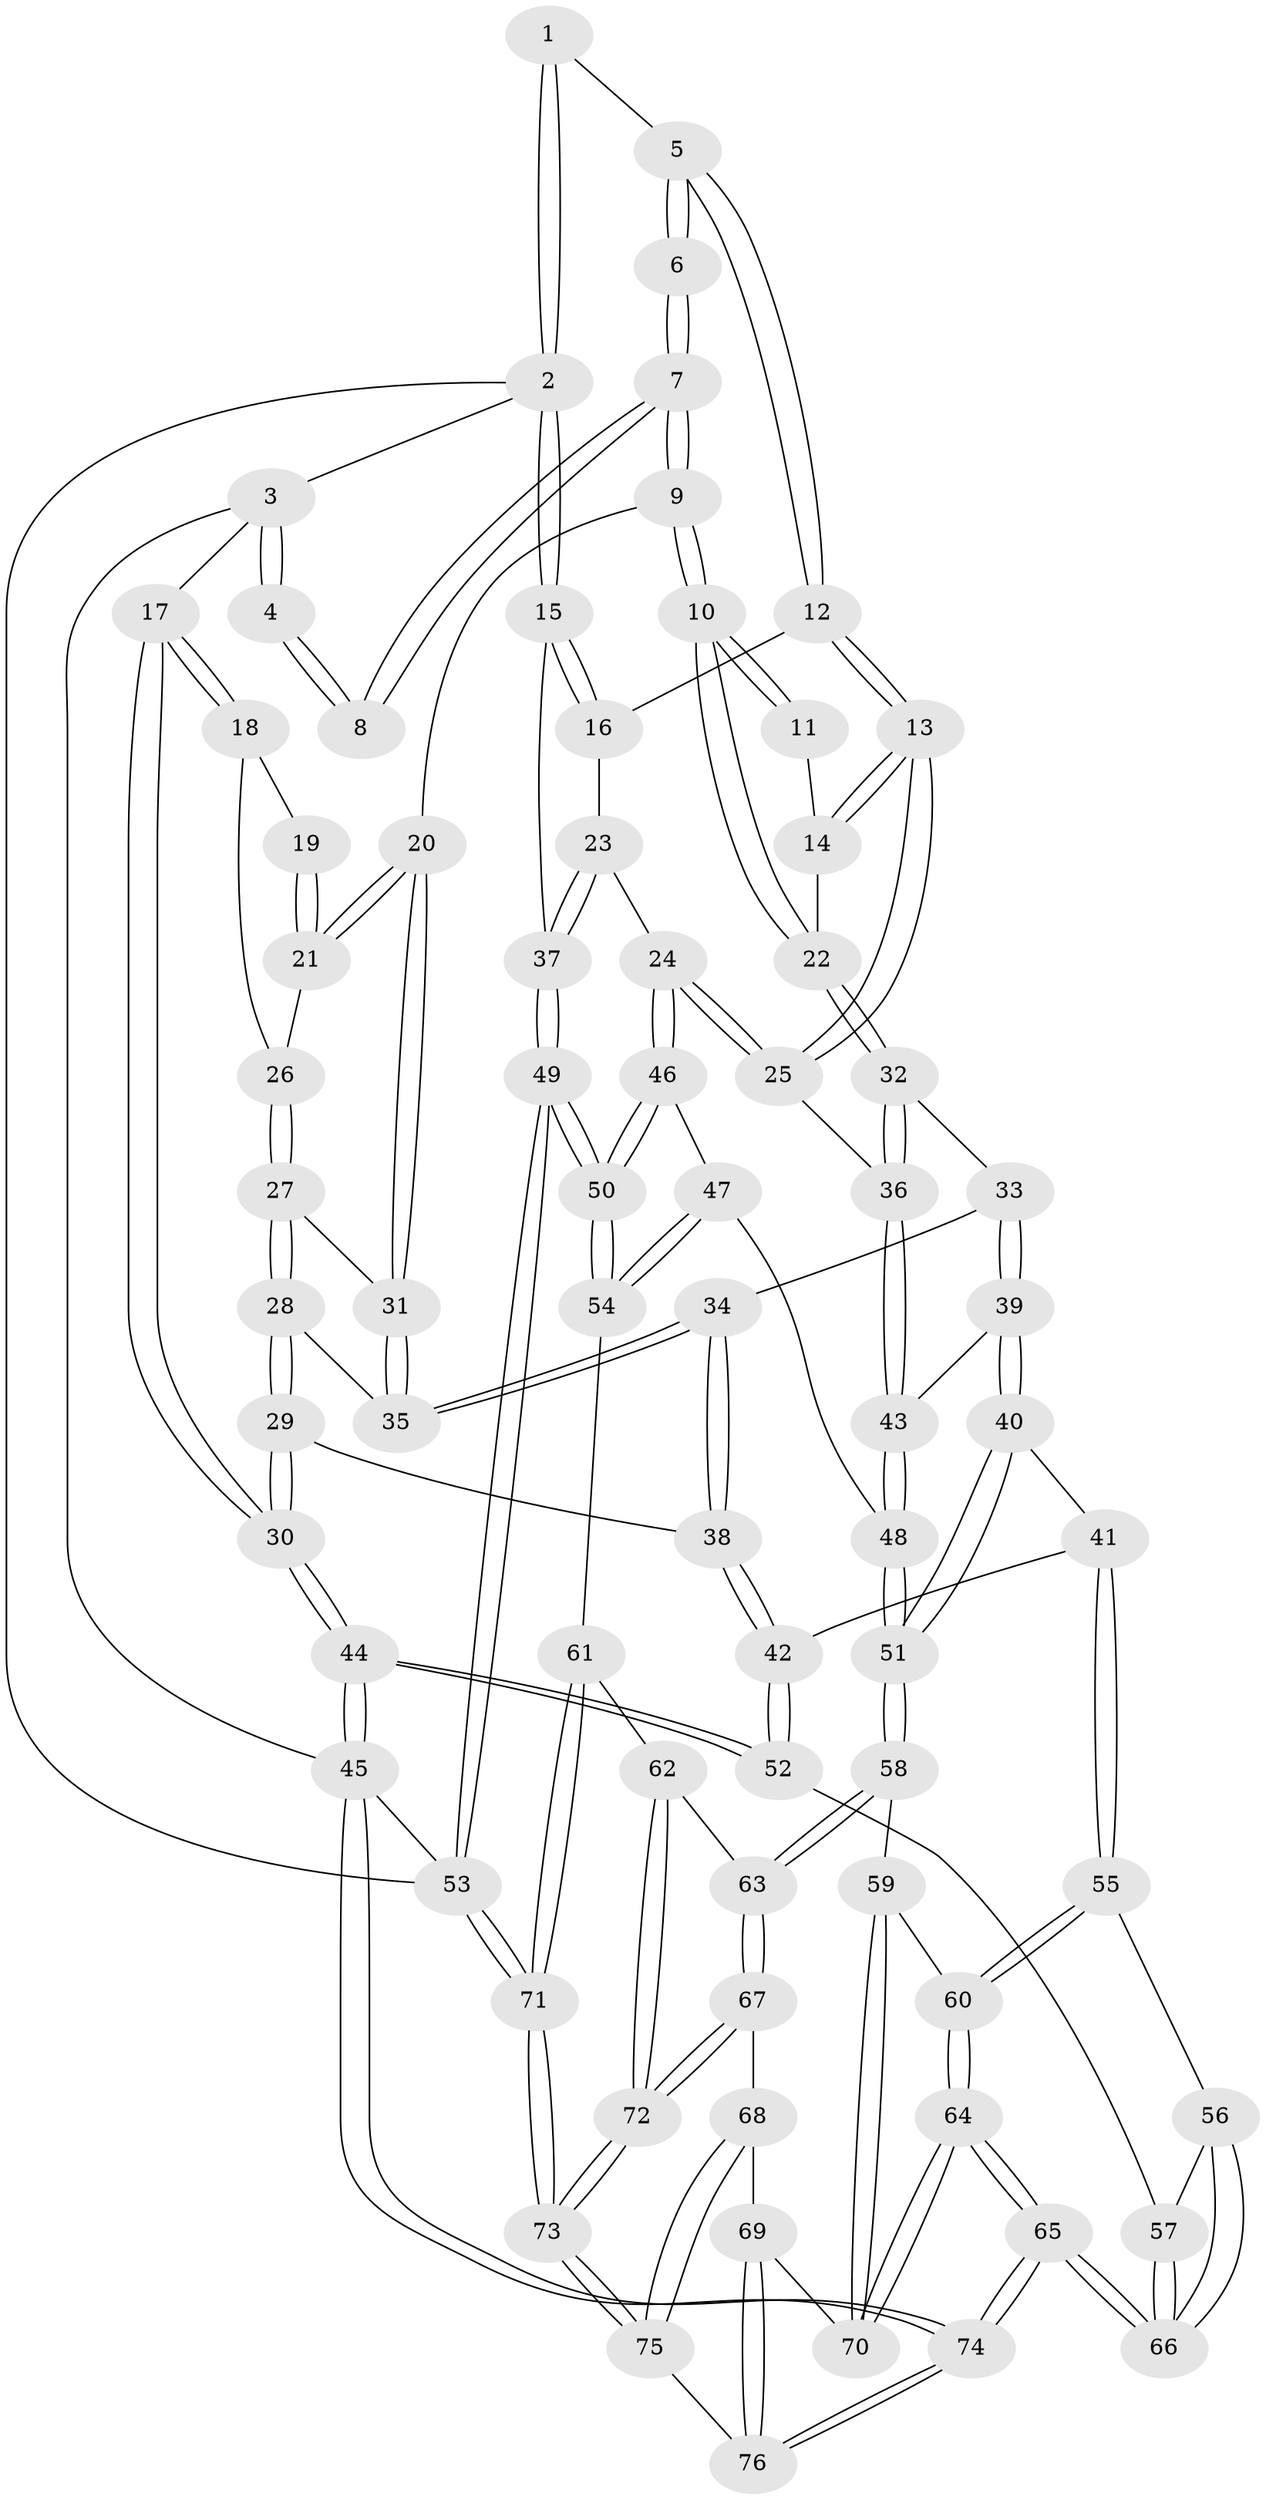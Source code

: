 // Generated by graph-tools (version 1.1) at 2025/16/03/09/25 04:16:45]
// undirected, 76 vertices, 187 edges
graph export_dot {
graph [start="1"]
  node [color=gray90,style=filled];
  1 [pos="+0.7317191130579902+0"];
  2 [pos="+1+0"];
  3 [pos="+0+0"];
  4 [pos="+0.24800098879800545+0"];
  5 [pos="+0.7134899343584358+0"];
  6 [pos="+0.6830954650990544+0"];
  7 [pos="+0.3806408948606403+0.13044736803809287"];
  8 [pos="+0.3262663642704593+0.07186769037090175"];
  9 [pos="+0.3892825024579245+0.18396574964774737"];
  10 [pos="+0.45260913084445453+0.23633470207550827"];
  11 [pos="+0.6333206914816726+0.025531377694719293"];
  12 [pos="+0.7520949495971819+0.03219763924802819"];
  13 [pos="+0.701329327268966+0.3092832834311568"];
  14 [pos="+0.5939006968578989+0.17976241865740597"];
  15 [pos="+1+0"];
  16 [pos="+0.8908835737025163+0.19532620622906205"];
  17 [pos="+0+0"];
  18 [pos="+0.08640131198323817+0.14122343648096838"];
  19 [pos="+0.2141623985853937+0.12219629712828228"];
  20 [pos="+0.2882992536076509+0.2530359578162699"];
  21 [pos="+0.27080202771659284+0.2398931168088899"];
  22 [pos="+0.4646461168972136+0.25161605015518507"];
  23 [pos="+0.9190109622716923+0.32454886370353514"];
  24 [pos="+0.8150121497635924+0.4009745620513703"];
  25 [pos="+0.7047501544734892+0.3695824349631963"];
  26 [pos="+0.096246137167388+0.1618325949054891"];
  27 [pos="+0.10994222365564485+0.23687061654957325"];
  28 [pos="+0.055997582382551786+0.38491570508512035"];
  29 [pos="+0+0.47403440656083556"];
  30 [pos="+0+0.5125402934542692"];
  31 [pos="+0.25085274055714424+0.3360925238284222"];
  32 [pos="+0.49409233920749446+0.32735681022190866"];
  33 [pos="+0.35346919590142234+0.42452156960288145"];
  34 [pos="+0.26135670623637497+0.4037847673189669"];
  35 [pos="+0.25100299037782864+0.3882253791144977"];
  36 [pos="+0.6221324441309912+0.39917790339150855"];
  37 [pos="+1+0.30930732022253904"];
  38 [pos="+0.2192196651726061+0.5072612048030972"];
  39 [pos="+0.3674255291618879+0.45736896925365356"];
  40 [pos="+0.40531219455951645+0.6435196074651484"];
  41 [pos="+0.2625199945427351+0.6532785963298634"];
  42 [pos="+0.23182210870026704+0.6370618065549231"];
  43 [pos="+0.580480075110037+0.5102918247115097"];
  44 [pos="+0+0.6782394986050673"];
  45 [pos="+0+1"];
  46 [pos="+0.8473348256369121+0.5062117082730205"];
  47 [pos="+0.6959881112481113+0.6416541955988103"];
  48 [pos="+0.5493494121002171+0.6456841870306299"];
  49 [pos="+1+0.7767796918650858"];
  50 [pos="+1+0.73544509443891"];
  51 [pos="+0.5108966135497428+0.6894114647250539"];
  52 [pos="+0+0.7050701229703111"];
  53 [pos="+1+1"];
  54 [pos="+0.8593469602285984+0.7768727807014696"];
  55 [pos="+0.2511564797472514+0.8031606827348998"];
  56 [pos="+0.18876213939319006+0.8276523927738172"];
  57 [pos="+0.015761040111009282+0.7937585852576581"];
  58 [pos="+0.5118112540944104+0.6967867208079593"];
  59 [pos="+0.464387151328458+0.7692061799899829"];
  60 [pos="+0.31546508753784264+0.8648223417055168"];
  61 [pos="+0.791752300787451+0.8228642428184674"];
  62 [pos="+0.6908222006274038+0.8468112784908423"];
  63 [pos="+0.59918483394831+0.7974627664399198"];
  64 [pos="+0.3070284345887603+0.9725006659389717"];
  65 [pos="+0.22778433932315914+1"];
  66 [pos="+0.20922393869279496+1"];
  67 [pos="+0.5492508893133983+0.9400681130281414"];
  68 [pos="+0.5158129192089338+0.9486862629907183"];
  69 [pos="+0.4876943865131876+0.9508705775267102"];
  70 [pos="+0.4571100066175111+0.9058850380816225"];
  71 [pos="+0.8621198983530375+1"];
  72 [pos="+0.6711940793628651+1"];
  73 [pos="+0.7205315390702249+1"];
  74 [pos="+0.22874630759233738+1"];
  75 [pos="+0.6146436699181677+1"];
  76 [pos="+0.35539656321341584+1"];
  1 -- 2;
  1 -- 2;
  1 -- 5;
  2 -- 3;
  2 -- 15;
  2 -- 15;
  2 -- 53;
  3 -- 4;
  3 -- 4;
  3 -- 17;
  3 -- 45;
  4 -- 8;
  4 -- 8;
  5 -- 6;
  5 -- 6;
  5 -- 12;
  5 -- 12;
  6 -- 7;
  6 -- 7;
  7 -- 8;
  7 -- 8;
  7 -- 9;
  7 -- 9;
  9 -- 10;
  9 -- 10;
  9 -- 20;
  10 -- 11;
  10 -- 11;
  10 -- 22;
  10 -- 22;
  11 -- 14;
  12 -- 13;
  12 -- 13;
  12 -- 16;
  13 -- 14;
  13 -- 14;
  13 -- 25;
  13 -- 25;
  14 -- 22;
  15 -- 16;
  15 -- 16;
  15 -- 37;
  16 -- 23;
  17 -- 18;
  17 -- 18;
  17 -- 30;
  17 -- 30;
  18 -- 19;
  18 -- 26;
  19 -- 21;
  19 -- 21;
  20 -- 21;
  20 -- 21;
  20 -- 31;
  20 -- 31;
  21 -- 26;
  22 -- 32;
  22 -- 32;
  23 -- 24;
  23 -- 37;
  23 -- 37;
  24 -- 25;
  24 -- 25;
  24 -- 46;
  24 -- 46;
  25 -- 36;
  26 -- 27;
  26 -- 27;
  27 -- 28;
  27 -- 28;
  27 -- 31;
  28 -- 29;
  28 -- 29;
  28 -- 35;
  29 -- 30;
  29 -- 30;
  29 -- 38;
  30 -- 44;
  30 -- 44;
  31 -- 35;
  31 -- 35;
  32 -- 33;
  32 -- 36;
  32 -- 36;
  33 -- 34;
  33 -- 39;
  33 -- 39;
  34 -- 35;
  34 -- 35;
  34 -- 38;
  34 -- 38;
  36 -- 43;
  36 -- 43;
  37 -- 49;
  37 -- 49;
  38 -- 42;
  38 -- 42;
  39 -- 40;
  39 -- 40;
  39 -- 43;
  40 -- 41;
  40 -- 51;
  40 -- 51;
  41 -- 42;
  41 -- 55;
  41 -- 55;
  42 -- 52;
  42 -- 52;
  43 -- 48;
  43 -- 48;
  44 -- 45;
  44 -- 45;
  44 -- 52;
  44 -- 52;
  45 -- 74;
  45 -- 74;
  45 -- 53;
  46 -- 47;
  46 -- 50;
  46 -- 50;
  47 -- 48;
  47 -- 54;
  47 -- 54;
  48 -- 51;
  48 -- 51;
  49 -- 50;
  49 -- 50;
  49 -- 53;
  49 -- 53;
  50 -- 54;
  50 -- 54;
  51 -- 58;
  51 -- 58;
  52 -- 57;
  53 -- 71;
  53 -- 71;
  54 -- 61;
  55 -- 56;
  55 -- 60;
  55 -- 60;
  56 -- 57;
  56 -- 66;
  56 -- 66;
  57 -- 66;
  57 -- 66;
  58 -- 59;
  58 -- 63;
  58 -- 63;
  59 -- 60;
  59 -- 70;
  59 -- 70;
  60 -- 64;
  60 -- 64;
  61 -- 62;
  61 -- 71;
  61 -- 71;
  62 -- 63;
  62 -- 72;
  62 -- 72;
  63 -- 67;
  63 -- 67;
  64 -- 65;
  64 -- 65;
  64 -- 70;
  64 -- 70;
  65 -- 66;
  65 -- 66;
  65 -- 74;
  65 -- 74;
  67 -- 68;
  67 -- 72;
  67 -- 72;
  68 -- 69;
  68 -- 75;
  68 -- 75;
  69 -- 70;
  69 -- 76;
  69 -- 76;
  71 -- 73;
  71 -- 73;
  72 -- 73;
  72 -- 73;
  73 -- 75;
  73 -- 75;
  74 -- 76;
  74 -- 76;
  75 -- 76;
}
